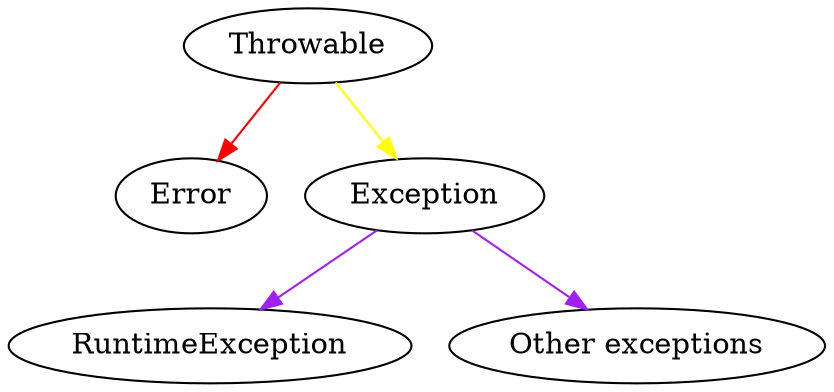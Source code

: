 digraph exceptions {
	"Throwable" -> "Error" [color = "red"];
	"Throwable" -> "Exception" [color = "yellow"];
	"Exception" -> "RuntimeException"[color = "purple"];
	"Exception" -> "Other exceptions" [color = "purple"]
}